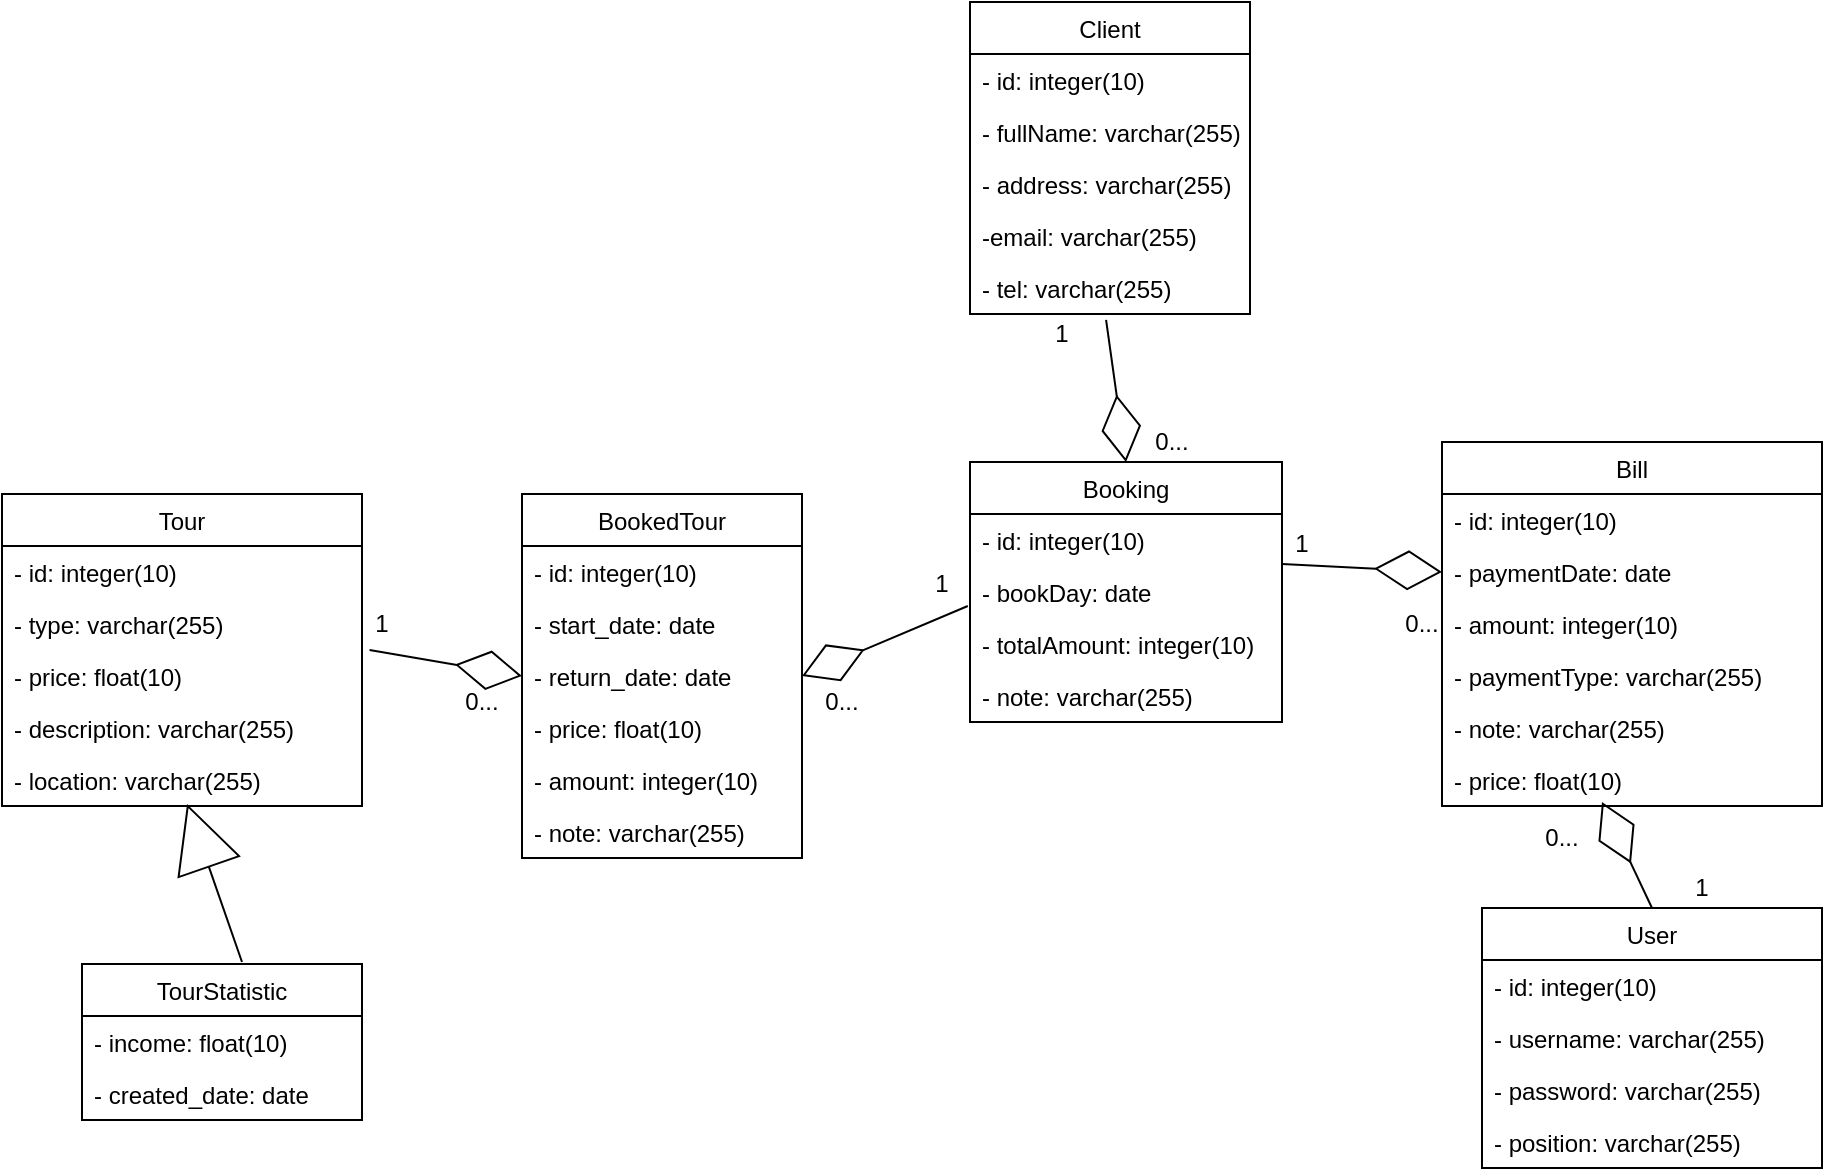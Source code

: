 <mxfile version="14.6.10" type="github">
  <diagram id="t4tlZuxjI8gYE3MPb138" name="Page-1">
    <mxGraphModel dx="2272" dy="745" grid="1" gridSize="10" guides="1" tooltips="1" connect="1" arrows="1" fold="1" page="1" pageScale="1" pageWidth="850" pageHeight="1100" math="0" shadow="0">
      <root>
        <mxCell id="0" />
        <mxCell id="1" parent="0" />
        <mxCell id="m6pH_HXsNcH9ToJCQi9M-39" value="Client" style="swimlane;fontStyle=0;childLayout=stackLayout;horizontal=1;startSize=26;fillColor=none;horizontalStack=0;resizeParent=1;resizeParentMax=0;resizeLast=0;collapsible=1;marginBottom=0;" parent="1" vertex="1">
          <mxGeometry x="344" y="30" width="140" height="156" as="geometry" />
        </mxCell>
        <mxCell id="m6pH_HXsNcH9ToJCQi9M-40" value="- id: integer(10)" style="text;strokeColor=none;fillColor=none;align=left;verticalAlign=top;spacingLeft=4;spacingRight=4;overflow=hidden;rotatable=0;points=[[0,0.5],[1,0.5]];portConstraint=eastwest;" parent="m6pH_HXsNcH9ToJCQi9M-39" vertex="1">
          <mxGeometry y="26" width="140" height="26" as="geometry" />
        </mxCell>
        <mxCell id="m6pH_HXsNcH9ToJCQi9M-41" value="- fullName: varchar(255)" style="text;strokeColor=none;fillColor=none;align=left;verticalAlign=top;spacingLeft=4;spacingRight=4;overflow=hidden;rotatable=0;points=[[0,0.5],[1,0.5]];portConstraint=eastwest;" parent="m6pH_HXsNcH9ToJCQi9M-39" vertex="1">
          <mxGeometry y="52" width="140" height="26" as="geometry" />
        </mxCell>
        <mxCell id="m6pH_HXsNcH9ToJCQi9M-42" value="- address: varchar(255)" style="text;strokeColor=none;fillColor=none;align=left;verticalAlign=top;spacingLeft=4;spacingRight=4;overflow=hidden;rotatable=0;points=[[0,0.5],[1,0.5]];portConstraint=eastwest;" parent="m6pH_HXsNcH9ToJCQi9M-39" vertex="1">
          <mxGeometry y="78" width="140" height="26" as="geometry" />
        </mxCell>
        <mxCell id="m6pH_HXsNcH9ToJCQi9M-43" value="-email: varchar(255)" style="text;strokeColor=none;fillColor=none;align=left;verticalAlign=top;spacingLeft=4;spacingRight=4;overflow=hidden;rotatable=0;points=[[0,0.5],[1,0.5]];portConstraint=eastwest;" parent="m6pH_HXsNcH9ToJCQi9M-39" vertex="1">
          <mxGeometry y="104" width="140" height="26" as="geometry" />
        </mxCell>
        <mxCell id="m6pH_HXsNcH9ToJCQi9M-44" value="- tel: varchar(255)" style="text;strokeColor=none;fillColor=none;align=left;verticalAlign=top;spacingLeft=4;spacingRight=4;overflow=hidden;rotatable=0;points=[[0,0.5],[1,0.5]];portConstraint=eastwest;" parent="m6pH_HXsNcH9ToJCQi9M-39" vertex="1">
          <mxGeometry y="130" width="140" height="26" as="geometry" />
        </mxCell>
        <mxCell id="m6pH_HXsNcH9ToJCQi9M-45" value="Booking" style="swimlane;fontStyle=0;childLayout=stackLayout;horizontal=1;startSize=26;fillColor=none;horizontalStack=0;resizeParent=1;resizeParentMax=0;resizeLast=0;collapsible=1;marginBottom=0;" parent="1" vertex="1">
          <mxGeometry x="344" y="260" width="156" height="130" as="geometry" />
        </mxCell>
        <mxCell id="m6pH_HXsNcH9ToJCQi9M-46" value="- id: integer(10)" style="text;strokeColor=none;fillColor=none;align=left;verticalAlign=top;spacingLeft=4;spacingRight=4;overflow=hidden;rotatable=0;points=[[0,0.5],[1,0.5]];portConstraint=eastwest;" parent="m6pH_HXsNcH9ToJCQi9M-45" vertex="1">
          <mxGeometry y="26" width="156" height="26" as="geometry" />
        </mxCell>
        <mxCell id="m6pH_HXsNcH9ToJCQi9M-47" value="- bookDay: date" style="text;strokeColor=none;fillColor=none;align=left;verticalAlign=top;spacingLeft=4;spacingRight=4;overflow=hidden;rotatable=0;points=[[0,0.5],[1,0.5]];portConstraint=eastwest;" parent="m6pH_HXsNcH9ToJCQi9M-45" vertex="1">
          <mxGeometry y="52" width="156" height="26" as="geometry" />
        </mxCell>
        <mxCell id="m6pH_HXsNcH9ToJCQi9M-48" value="- totalAmount: integer(10)" style="text;strokeColor=none;fillColor=none;align=left;verticalAlign=top;spacingLeft=4;spacingRight=4;overflow=hidden;rotatable=0;points=[[0,0.5],[1,0.5]];portConstraint=eastwest;" parent="m6pH_HXsNcH9ToJCQi9M-45" vertex="1">
          <mxGeometry y="78" width="156" height="26" as="geometry" />
        </mxCell>
        <mxCell id="m6pH_HXsNcH9ToJCQi9M-49" value="- note: varchar(255)" style="text;strokeColor=none;fillColor=none;align=left;verticalAlign=top;spacingLeft=4;spacingRight=4;overflow=hidden;rotatable=0;points=[[0,0.5],[1,0.5]];portConstraint=eastwest;" parent="m6pH_HXsNcH9ToJCQi9M-45" vertex="1">
          <mxGeometry y="104" width="156" height="26" as="geometry" />
        </mxCell>
        <mxCell id="m6pH_HXsNcH9ToJCQi9M-50" value="Tour" style="swimlane;fontStyle=0;childLayout=stackLayout;horizontal=1;startSize=26;fillColor=none;horizontalStack=0;resizeParent=1;resizeParentMax=0;resizeLast=0;collapsible=1;marginBottom=0;" parent="1" vertex="1">
          <mxGeometry x="-140" y="276" width="180" height="156" as="geometry" />
        </mxCell>
        <mxCell id="m6pH_HXsNcH9ToJCQi9M-51" value="- id: integer(10)" style="text;strokeColor=none;fillColor=none;align=left;verticalAlign=top;spacingLeft=4;spacingRight=4;overflow=hidden;rotatable=0;points=[[0,0.5],[1,0.5]];portConstraint=eastwest;" parent="m6pH_HXsNcH9ToJCQi9M-50" vertex="1">
          <mxGeometry y="26" width="180" height="26" as="geometry" />
        </mxCell>
        <mxCell id="m6pH_HXsNcH9ToJCQi9M-52" value="- type: varchar(255)" style="text;strokeColor=none;fillColor=none;align=left;verticalAlign=top;spacingLeft=4;spacingRight=4;overflow=hidden;rotatable=0;points=[[0,0.5],[1,0.5]];portConstraint=eastwest;" parent="m6pH_HXsNcH9ToJCQi9M-50" vertex="1">
          <mxGeometry y="52" width="180" height="26" as="geometry" />
        </mxCell>
        <mxCell id="m6pH_HXsNcH9ToJCQi9M-53" value="- price: float(10)" style="text;strokeColor=none;fillColor=none;align=left;verticalAlign=top;spacingLeft=4;spacingRight=4;overflow=hidden;rotatable=0;points=[[0,0.5],[1,0.5]];portConstraint=eastwest;" parent="m6pH_HXsNcH9ToJCQi9M-50" vertex="1">
          <mxGeometry y="78" width="180" height="26" as="geometry" />
        </mxCell>
        <mxCell id="m6pH_HXsNcH9ToJCQi9M-54" value="- description: varchar(255)" style="text;strokeColor=none;fillColor=none;align=left;verticalAlign=top;spacingLeft=4;spacingRight=4;overflow=hidden;rotatable=0;points=[[0,0.5],[1,0.5]];portConstraint=eastwest;" parent="m6pH_HXsNcH9ToJCQi9M-50" vertex="1">
          <mxGeometry y="104" width="180" height="26" as="geometry" />
        </mxCell>
        <mxCell id="m6pH_HXsNcH9ToJCQi9M-55" value="- location: varchar(255)" style="text;strokeColor=none;fillColor=none;align=left;verticalAlign=top;spacingLeft=4;spacingRight=4;overflow=hidden;rotatable=0;points=[[0,0.5],[1,0.5]];portConstraint=eastwest;" parent="m6pH_HXsNcH9ToJCQi9M-50" vertex="1">
          <mxGeometry y="130" width="180" height="26" as="geometry" />
        </mxCell>
        <mxCell id="m6pH_HXsNcH9ToJCQi9M-56" value="Bill" style="swimlane;fontStyle=0;childLayout=stackLayout;horizontal=1;startSize=26;fillColor=none;horizontalStack=0;resizeParent=1;resizeParentMax=0;resizeLast=0;collapsible=1;marginBottom=0;" parent="1" vertex="1">
          <mxGeometry x="580" y="250" width="190" height="182" as="geometry" />
        </mxCell>
        <mxCell id="m6pH_HXsNcH9ToJCQi9M-57" value="- id: integer(10)" style="text;strokeColor=none;fillColor=none;align=left;verticalAlign=top;spacingLeft=4;spacingRight=4;overflow=hidden;rotatable=0;points=[[0,0.5],[1,0.5]];portConstraint=eastwest;" parent="m6pH_HXsNcH9ToJCQi9M-56" vertex="1">
          <mxGeometry y="26" width="190" height="26" as="geometry" />
        </mxCell>
        <mxCell id="m6pH_HXsNcH9ToJCQi9M-58" value="- paymentDate: date" style="text;strokeColor=none;fillColor=none;align=left;verticalAlign=top;spacingLeft=4;spacingRight=4;overflow=hidden;rotatable=0;points=[[0,0.5],[1,0.5]];portConstraint=eastwest;" parent="m6pH_HXsNcH9ToJCQi9M-56" vertex="1">
          <mxGeometry y="52" width="190" height="26" as="geometry" />
        </mxCell>
        <mxCell id="m6pH_HXsNcH9ToJCQi9M-59" value="- amount: integer(10)" style="text;strokeColor=none;fillColor=none;align=left;verticalAlign=top;spacingLeft=4;spacingRight=4;overflow=hidden;rotatable=0;points=[[0,0.5],[1,0.5]];portConstraint=eastwest;" parent="m6pH_HXsNcH9ToJCQi9M-56" vertex="1">
          <mxGeometry y="78" width="190" height="26" as="geometry" />
        </mxCell>
        <mxCell id="m6pH_HXsNcH9ToJCQi9M-60" value="- paymentType: varchar(255)" style="text;strokeColor=none;fillColor=none;align=left;verticalAlign=top;spacingLeft=4;spacingRight=4;overflow=hidden;rotatable=0;points=[[0,0.5],[1,0.5]];portConstraint=eastwest;" parent="m6pH_HXsNcH9ToJCQi9M-56" vertex="1">
          <mxGeometry y="104" width="190" height="26" as="geometry" />
        </mxCell>
        <mxCell id="m6pH_HXsNcH9ToJCQi9M-61" value="- note: varchar(255)" style="text;strokeColor=none;fillColor=none;align=left;verticalAlign=top;spacingLeft=4;spacingRight=4;overflow=hidden;rotatable=0;points=[[0,0.5],[1,0.5]];portConstraint=eastwest;" parent="m6pH_HXsNcH9ToJCQi9M-56" vertex="1">
          <mxGeometry y="130" width="190" height="26" as="geometry" />
        </mxCell>
        <mxCell id="m6pH_HXsNcH9ToJCQi9M-62" value="- price: float(10)" style="text;strokeColor=none;fillColor=none;align=left;verticalAlign=top;spacingLeft=4;spacingRight=4;overflow=hidden;rotatable=0;points=[[0,0.5],[1,0.5]];portConstraint=eastwest;" parent="m6pH_HXsNcH9ToJCQi9M-56" vertex="1">
          <mxGeometry y="156" width="190" height="26" as="geometry" />
        </mxCell>
        <mxCell id="m6pH_HXsNcH9ToJCQi9M-63" value="TourStatistic" style="swimlane;fontStyle=0;childLayout=stackLayout;horizontal=1;startSize=26;fillColor=none;horizontalStack=0;resizeParent=1;resizeParentMax=0;resizeLast=0;collapsible=1;marginBottom=0;" parent="1" vertex="1">
          <mxGeometry x="-100" y="511" width="140" height="78" as="geometry" />
        </mxCell>
        <mxCell id="m6pH_HXsNcH9ToJCQi9M-64" value="- income: float(10)" style="text;strokeColor=none;fillColor=none;align=left;verticalAlign=top;spacingLeft=4;spacingRight=4;overflow=hidden;rotatable=0;points=[[0,0.5],[1,0.5]];portConstraint=eastwest;" parent="m6pH_HXsNcH9ToJCQi9M-63" vertex="1">
          <mxGeometry y="26" width="140" height="26" as="geometry" />
        </mxCell>
        <mxCell id="m6pH_HXsNcH9ToJCQi9M-65" value="- created_date: date" style="text;strokeColor=none;fillColor=none;align=left;verticalAlign=top;spacingLeft=4;spacingRight=4;overflow=hidden;rotatable=0;points=[[0,0.5],[1,0.5]];portConstraint=eastwest;" parent="m6pH_HXsNcH9ToJCQi9M-63" vertex="1">
          <mxGeometry y="52" width="140" height="26" as="geometry" />
        </mxCell>
        <mxCell id="m6pH_HXsNcH9ToJCQi9M-66" value="BookedTour" style="swimlane;fontStyle=0;childLayout=stackLayout;horizontal=1;startSize=26;fillColor=none;horizontalStack=0;resizeParent=1;resizeParentMax=0;resizeLast=0;collapsible=1;marginBottom=0;" parent="1" vertex="1">
          <mxGeometry x="120" y="276" width="140" height="182" as="geometry" />
        </mxCell>
        <mxCell id="m6pH_HXsNcH9ToJCQi9M-67" value="- id: integer(10)" style="text;strokeColor=none;fillColor=none;align=left;verticalAlign=top;spacingLeft=4;spacingRight=4;overflow=hidden;rotatable=0;points=[[0,0.5],[1,0.5]];portConstraint=eastwest;" parent="m6pH_HXsNcH9ToJCQi9M-66" vertex="1">
          <mxGeometry y="26" width="140" height="26" as="geometry" />
        </mxCell>
        <mxCell id="1YzlmNmIX1F7M9oZRBNu-1" value="- start_date: date" style="text;strokeColor=none;fillColor=none;align=left;verticalAlign=top;spacingLeft=4;spacingRight=4;overflow=hidden;rotatable=0;points=[[0,0.5],[1,0.5]];portConstraint=eastwest;" vertex="1" parent="m6pH_HXsNcH9ToJCQi9M-66">
          <mxGeometry y="52" width="140" height="26" as="geometry" />
        </mxCell>
        <mxCell id="m6pH_HXsNcH9ToJCQi9M-68" value="- return_date: date" style="text;strokeColor=none;fillColor=none;align=left;verticalAlign=top;spacingLeft=4;spacingRight=4;overflow=hidden;rotatable=0;points=[[0,0.5],[1,0.5]];portConstraint=eastwest;" parent="m6pH_HXsNcH9ToJCQi9M-66" vertex="1">
          <mxGeometry y="78" width="140" height="26" as="geometry" />
        </mxCell>
        <mxCell id="m6pH_HXsNcH9ToJCQi9M-69" value="- price: float(10)" style="text;strokeColor=none;fillColor=none;align=left;verticalAlign=top;spacingLeft=4;spacingRight=4;overflow=hidden;rotatable=0;points=[[0,0.5],[1,0.5]];portConstraint=eastwest;" parent="m6pH_HXsNcH9ToJCQi9M-66" vertex="1">
          <mxGeometry y="104" width="140" height="26" as="geometry" />
        </mxCell>
        <mxCell id="m6pH_HXsNcH9ToJCQi9M-70" value="- amount: integer(10)" style="text;strokeColor=none;fillColor=none;align=left;verticalAlign=top;spacingLeft=4;spacingRight=4;overflow=hidden;rotatable=0;points=[[0,0.5],[1,0.5]];portConstraint=eastwest;" parent="m6pH_HXsNcH9ToJCQi9M-66" vertex="1">
          <mxGeometry y="130" width="140" height="26" as="geometry" />
        </mxCell>
        <mxCell id="m6pH_HXsNcH9ToJCQi9M-71" value="- note: varchar(255)" style="text;strokeColor=none;fillColor=none;align=left;verticalAlign=top;spacingLeft=4;spacingRight=4;overflow=hidden;rotatable=0;points=[[0,0.5],[1,0.5]];portConstraint=eastwest;" parent="m6pH_HXsNcH9ToJCQi9M-66" vertex="1">
          <mxGeometry y="156" width="140" height="26" as="geometry" />
        </mxCell>
        <mxCell id="m6pH_HXsNcH9ToJCQi9M-72" value="User" style="swimlane;fontStyle=0;childLayout=stackLayout;horizontal=1;startSize=26;fillColor=none;horizontalStack=0;resizeParent=1;resizeParentMax=0;resizeLast=0;collapsible=1;marginBottom=0;" parent="1" vertex="1">
          <mxGeometry x="600" y="483" width="170" height="130" as="geometry" />
        </mxCell>
        <mxCell id="m6pH_HXsNcH9ToJCQi9M-73" value="- id: integer(10)" style="text;strokeColor=none;fillColor=none;align=left;verticalAlign=top;spacingLeft=4;spacingRight=4;overflow=hidden;rotatable=0;points=[[0,0.5],[1,0.5]];portConstraint=eastwest;" parent="m6pH_HXsNcH9ToJCQi9M-72" vertex="1">
          <mxGeometry y="26" width="170" height="26" as="geometry" />
        </mxCell>
        <mxCell id="m6pH_HXsNcH9ToJCQi9M-74" value="- username: varchar(255)" style="text;strokeColor=none;fillColor=none;align=left;verticalAlign=top;spacingLeft=4;spacingRight=4;overflow=hidden;rotatable=0;points=[[0,0.5],[1,0.5]];portConstraint=eastwest;" parent="m6pH_HXsNcH9ToJCQi9M-72" vertex="1">
          <mxGeometry y="52" width="170" height="26" as="geometry" />
        </mxCell>
        <mxCell id="m6pH_HXsNcH9ToJCQi9M-75" value="- password: varchar(255)" style="text;strokeColor=none;fillColor=none;align=left;verticalAlign=top;spacingLeft=4;spacingRight=4;overflow=hidden;rotatable=0;points=[[0,0.5],[1,0.5]];portConstraint=eastwest;" parent="m6pH_HXsNcH9ToJCQi9M-72" vertex="1">
          <mxGeometry y="78" width="170" height="26" as="geometry" />
        </mxCell>
        <mxCell id="m6pH_HXsNcH9ToJCQi9M-76" value="- position: varchar(255)" style="text;strokeColor=none;fillColor=none;align=left;verticalAlign=top;spacingLeft=4;spacingRight=4;overflow=hidden;rotatable=0;points=[[0,0.5],[1,0.5]];portConstraint=eastwest;" parent="m6pH_HXsNcH9ToJCQi9M-72" vertex="1">
          <mxGeometry y="104" width="170" height="26" as="geometry" />
        </mxCell>
        <mxCell id="m6pH_HXsNcH9ToJCQi9M-77" value="" style="endArrow=diamondThin;html=1;exitX=0.486;exitY=1.115;exitDx=0;exitDy=0;exitPerimeter=0;entryX=0.5;entryY=0;entryDx=0;entryDy=0;endFill=0;endSize=31;" parent="1" source="m6pH_HXsNcH9ToJCQi9M-44" target="m6pH_HXsNcH9ToJCQi9M-45" edge="1">
          <mxGeometry width="50" height="50" relative="1" as="geometry">
            <mxPoint x="210" y="220" as="sourcePoint" />
            <mxPoint x="260" y="170" as="targetPoint" />
          </mxGeometry>
        </mxCell>
        <mxCell id="m6pH_HXsNcH9ToJCQi9M-78" value="" style="endArrow=diamondThin;html=1;exitX=1;exitY=-0.038;exitDx=0;exitDy=0;exitPerimeter=0;entryX=0;entryY=0.5;entryDx=0;entryDy=0;endFill=0;endSize=31;" parent="1" source="m6pH_HXsNcH9ToJCQi9M-47" target="m6pH_HXsNcH9ToJCQi9M-58" edge="1">
          <mxGeometry width="50" height="50" relative="1" as="geometry">
            <mxPoint x="422.04" y="198.99" as="sourcePoint" />
            <mxPoint x="424" y="270" as="targetPoint" />
          </mxGeometry>
        </mxCell>
        <mxCell id="m6pH_HXsNcH9ToJCQi9M-81" value="" style="endArrow=block;html=1;endSize=31;entryX=0.514;entryY=0.962;entryDx=0;entryDy=0;entryPerimeter=0;endFill=0;" parent="1" target="m6pH_HXsNcH9ToJCQi9M-55" edge="1">
          <mxGeometry width="50" height="50" relative="1" as="geometry">
            <mxPoint x="-20" y="510" as="sourcePoint" />
            <mxPoint x="430" y="370" as="targetPoint" />
          </mxGeometry>
        </mxCell>
        <mxCell id="m6pH_HXsNcH9ToJCQi9M-82" value="" style="endArrow=diamondThin;html=1;exitX=0.5;exitY=0;exitDx=0;exitDy=0;endFill=0;endSize=31;" parent="1" source="m6pH_HXsNcH9ToJCQi9M-72" edge="1">
          <mxGeometry width="50" height="50" relative="1" as="geometry">
            <mxPoint x="494" y="321.012" as="sourcePoint" />
            <mxPoint x="660" y="430" as="targetPoint" />
          </mxGeometry>
        </mxCell>
        <mxCell id="m6pH_HXsNcH9ToJCQi9M-83" value="" style="endArrow=diamondThin;html=1;exitX=1.021;exitY=0;exitDx=0;exitDy=0;exitPerimeter=0;entryX=0;entryY=0.5;entryDx=0;entryDy=0;endFill=0;endSize=31;" parent="1" source="m6pH_HXsNcH9ToJCQi9M-53" target="m6pH_HXsNcH9ToJCQi9M-68" edge="1">
          <mxGeometry width="50" height="50" relative="1" as="geometry">
            <mxPoint x="494" y="321.012" as="sourcePoint" />
            <mxPoint x="590" y="325" as="targetPoint" />
          </mxGeometry>
        </mxCell>
        <mxCell id="m6pH_HXsNcH9ToJCQi9M-84" value="" style="endArrow=diamondThin;html=1;exitX=-0.007;exitY=0.769;exitDx=0;exitDy=0;exitPerimeter=0;entryX=1;entryY=0.5;entryDx=0;entryDy=0;endFill=0;endSize=31;" parent="1" source="m6pH_HXsNcH9ToJCQi9M-47" target="m6pH_HXsNcH9ToJCQi9M-68" edge="1">
          <mxGeometry width="50" height="50" relative="1" as="geometry">
            <mxPoint x="422.04" y="198.99" as="sourcePoint" />
            <mxPoint x="424" y="270" as="targetPoint" />
          </mxGeometry>
        </mxCell>
        <mxCell id="1YzlmNmIX1F7M9oZRBNu-2" value="1" style="text;html=1;strokeColor=none;fillColor=none;align=center;verticalAlign=middle;whiteSpace=wrap;rounded=0;" vertex="1" parent="1">
          <mxGeometry x="30" y="331" width="40" height="20" as="geometry" />
        </mxCell>
        <mxCell id="1YzlmNmIX1F7M9oZRBNu-3" value="0..." style="text;html=1;strokeColor=none;fillColor=none;align=center;verticalAlign=middle;whiteSpace=wrap;rounded=0;" vertex="1" parent="1">
          <mxGeometry x="80" y="370" width="40" height="20" as="geometry" />
        </mxCell>
        <mxCell id="1YzlmNmIX1F7M9oZRBNu-4" value="1" style="text;html=1;strokeColor=none;fillColor=none;align=center;verticalAlign=middle;whiteSpace=wrap;rounded=0;" vertex="1" parent="1">
          <mxGeometry x="310" y="311" width="40" height="20" as="geometry" />
        </mxCell>
        <mxCell id="1YzlmNmIX1F7M9oZRBNu-5" value="0..." style="text;html=1;strokeColor=none;fillColor=none;align=center;verticalAlign=middle;whiteSpace=wrap;rounded=0;" vertex="1" parent="1">
          <mxGeometry x="260" y="370" width="40" height="20" as="geometry" />
        </mxCell>
        <mxCell id="1YzlmNmIX1F7M9oZRBNu-6" value="1" style="text;html=1;strokeColor=none;fillColor=none;align=center;verticalAlign=middle;whiteSpace=wrap;rounded=0;" vertex="1" parent="1">
          <mxGeometry x="490" y="291" width="40" height="20" as="geometry" />
        </mxCell>
        <mxCell id="1YzlmNmIX1F7M9oZRBNu-7" value="0..." style="text;html=1;strokeColor=none;fillColor=none;align=center;verticalAlign=middle;whiteSpace=wrap;rounded=0;" vertex="1" parent="1">
          <mxGeometry x="550" y="331" width="40" height="20" as="geometry" />
        </mxCell>
        <mxCell id="1YzlmNmIX1F7M9oZRBNu-8" value="1" style="text;html=1;strokeColor=none;fillColor=none;align=center;verticalAlign=middle;whiteSpace=wrap;rounded=0;" vertex="1" parent="1">
          <mxGeometry x="690" y="463" width="40" height="20" as="geometry" />
        </mxCell>
        <mxCell id="1YzlmNmIX1F7M9oZRBNu-9" value="0..." style="text;html=1;strokeColor=none;fillColor=none;align=center;verticalAlign=middle;whiteSpace=wrap;rounded=0;" vertex="1" parent="1">
          <mxGeometry x="620" y="438" width="40" height="20" as="geometry" />
        </mxCell>
        <mxCell id="1YzlmNmIX1F7M9oZRBNu-10" value="1" style="text;html=1;strokeColor=none;fillColor=none;align=center;verticalAlign=middle;whiteSpace=wrap;rounded=0;" vertex="1" parent="1">
          <mxGeometry x="370" y="186" width="40" height="20" as="geometry" />
        </mxCell>
        <mxCell id="1YzlmNmIX1F7M9oZRBNu-11" value="0..." style="text;html=1;strokeColor=none;fillColor=none;align=center;verticalAlign=middle;whiteSpace=wrap;rounded=0;" vertex="1" parent="1">
          <mxGeometry x="425" y="240" width="40" height="20" as="geometry" />
        </mxCell>
      </root>
    </mxGraphModel>
  </diagram>
</mxfile>
